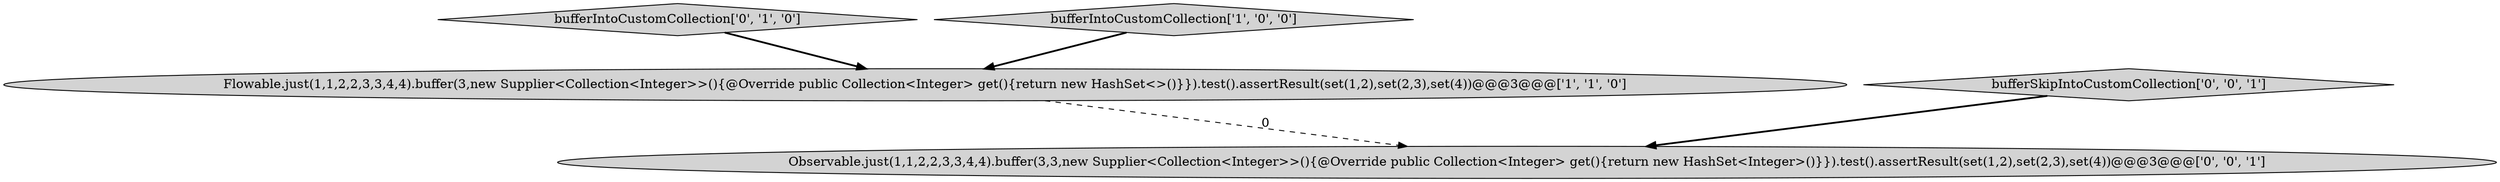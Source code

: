 digraph {
2 [style = filled, label = "bufferIntoCustomCollection['0', '1', '0']", fillcolor = lightgray, shape = diamond image = "AAA0AAABBB2BBB"];
4 [style = filled, label = "bufferSkipIntoCustomCollection['0', '0', '1']", fillcolor = lightgray, shape = diamond image = "AAA0AAABBB3BBB"];
3 [style = filled, label = "Observable.just(1,1,2,2,3,3,4,4).buffer(3,3,new Supplier<Collection<Integer>>(){@Override public Collection<Integer> get(){return new HashSet<Integer>()}}).test().assertResult(set(1,2),set(2,3),set(4))@@@3@@@['0', '0', '1']", fillcolor = lightgray, shape = ellipse image = "AAA0AAABBB3BBB"];
0 [style = filled, label = "Flowable.just(1,1,2,2,3,3,4,4).buffer(3,new Supplier<Collection<Integer>>(){@Override public Collection<Integer> get(){return new HashSet<>()}}).test().assertResult(set(1,2),set(2,3),set(4))@@@3@@@['1', '1', '0']", fillcolor = lightgray, shape = ellipse image = "AAA0AAABBB1BBB"];
1 [style = filled, label = "bufferIntoCustomCollection['1', '0', '0']", fillcolor = lightgray, shape = diamond image = "AAA0AAABBB1BBB"];
2->0 [style = bold, label=""];
0->3 [style = dashed, label="0"];
1->0 [style = bold, label=""];
4->3 [style = bold, label=""];
}
